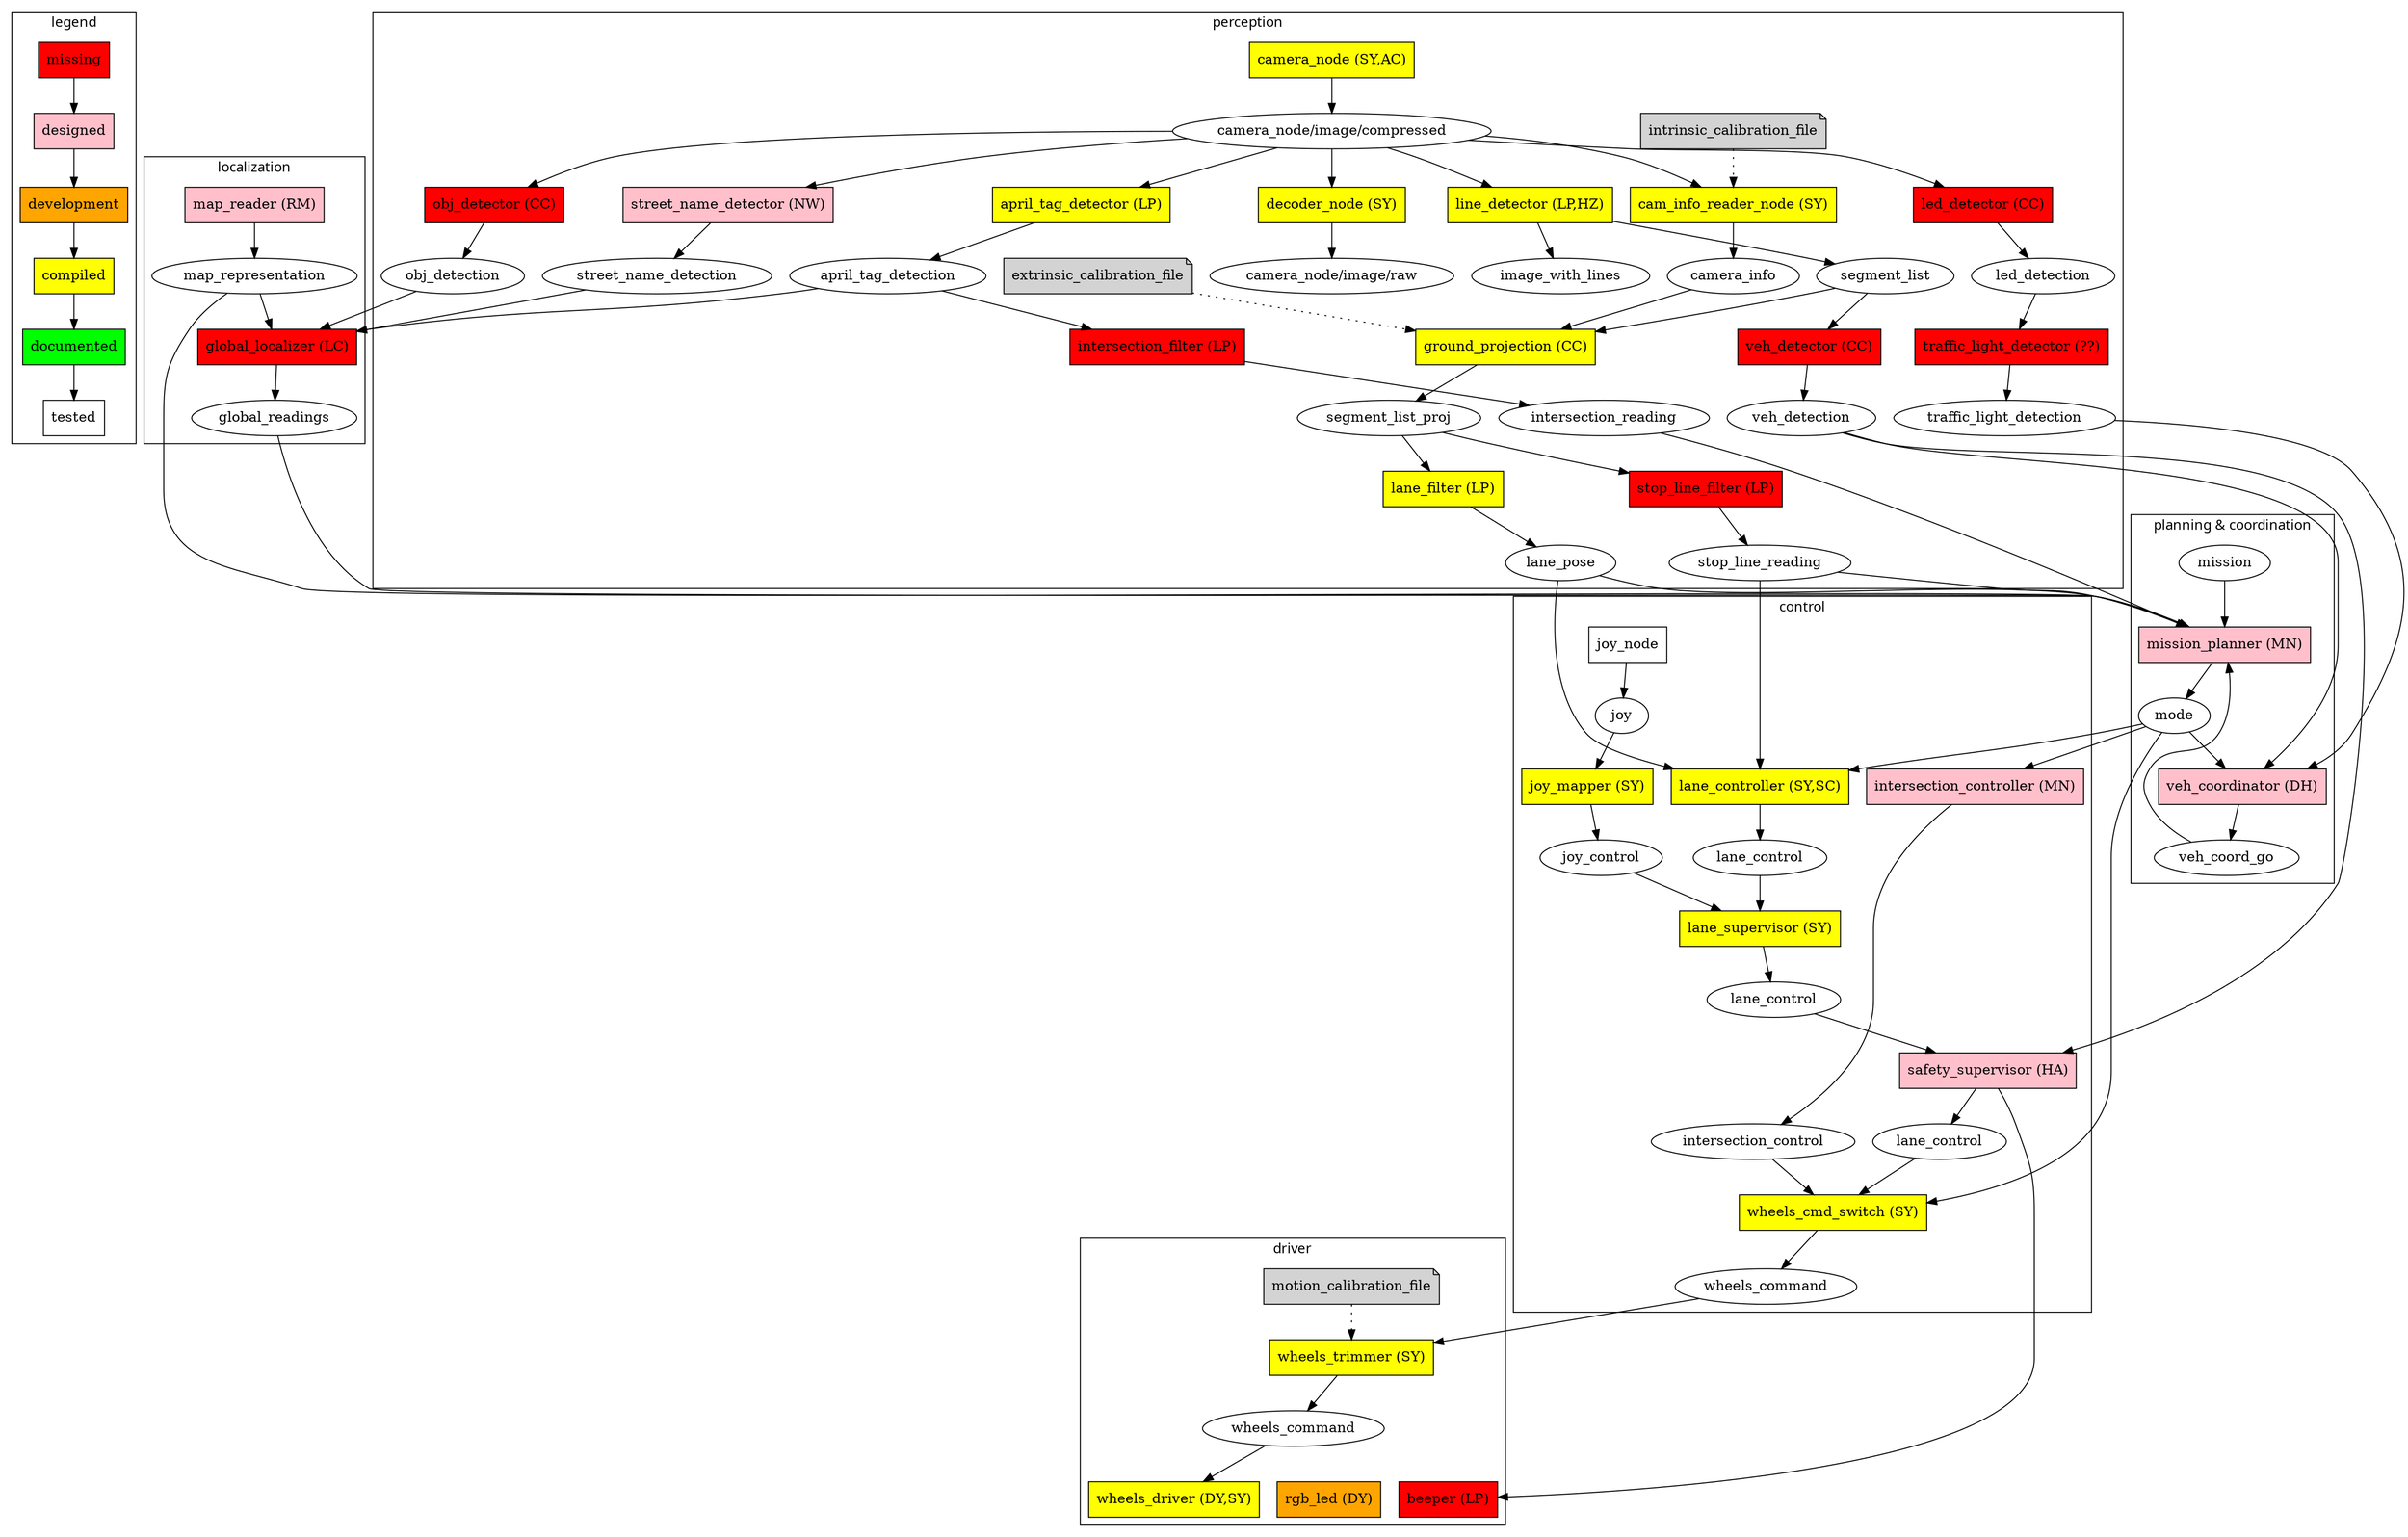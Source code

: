 digraph D {
	fontname="sans";

	subgraph cluster_legend{
		label="legend"
		// ROS Topics
		//topic_name;
		// ROS Nodes
		node [shape=box,fillcolor=white,style=filled];
		missing [label="missing", fillcolor=red];
		designed [label="designed", fillcolor=pink];
		development [label="development", fillcolor=orange];
		compiled [label="compiled", fillcolor=yellow];
		documented [label="documented", fillcolor=green];
		tested [label="tested", fillcolor=white];
		// Connection
		missing->designed->development->compiled->documented->tested;
		//node_name -> topic_name [label="publish"];
		//topic_name -> node_name [label="subscribe"];
	}


	// ==== Nodes Definition ==== //
	node [shape=box,style=filled];
	subgraph node_missing{
		node [fillcolor=red];
		global_localizer[label="global_localizer (LC)"];
		intersection_filter[label="intersection_filter (LP)"];
		stop_line_filter[label="stop_line_filter (LP)"];
		led_detector[label="led_detector (CC)"];
		obj_detector[label="obj_detector (CC)"];
		beeper[label="beeper (LP)"];
		veh_detector[label="veh_detector (CC)"];
		traffic_light_detector[label="traffic_light_detector (??)"];
		//coordination_controller[label="coordination_controller (MN?)"];
	}
	subgraph node_designed{
		node [fillcolor=pink];
		intersection_controller[label="intersection_controller (MN)"];
		mission_planner[label="mission_planner (MN)"];
		street_name_detector[label="street_name_detector (NW)"];
		safety_supervisor[label="safety_supervisor (HA)"];
		map_reader[label="map_reader (RM)"];
		veh_coordinator[label="veh_coordinator (DH)"]
	}
	subgraph node_development{
		node [fillcolor=orange];
		rgb_led[label="rgb_led (DY)"];
	}
	subgraph node_compiled{
		node [fillcolor=yellow];
		wheels_driver[label="wheels_driver (DY,SY)"];
		wheels_cmd_switch[label="wheels_cmd_switch (SY)"]
		camera_node[label="camera_node (SY,AC)"];
		decoder_node[label="decoder_node (SY)"];
		cam_info_reader_node[label="cam_info_reader_node (SY)"];
		lane_controller[label="lane_controller (SY,SC)"];
		line_detector[label="line_detector (LP,HZ)"];
		april_tag_detector[label="april_tag_detector (LP)"];
		lane_supervisor[label="lane_supervisor (SY)"];
		joy_mapper[label="joy_mapper (SY)"];
		ground_projection[label="ground_projection (CC)"];
		wheels_trimmer[label="wheels_trimmer (SY)"];
		lane_filter[label="lane_filter (LP)"]; 
	}
	subgraph node_documented{
		node [fillcolor=green];
	}
	subgraph node_tested{
		node [fillcolor=white];
		joy_node[label="joy_node"];
		//image_proc;
	}

	// Nodes Definition
	node [shape=note,style=filled];
	subgraph files{
		motion_calibration_file;
		extrinsic_calibration_file;
		intrinsic_calibration_file;
	}

	//{rank=max; wheels_driver;beeper;rgb_led}
	//{rank=min; map_reader;joy_node;camera_node}

	//subgraph node_test {
		//node[shape=box,fillcolor=red];
		//street_name_detector;
		//joy_node;
		//joy_mapper;
	//}

	// Topics
	node [shape=ellipse,style=""];
	//{rank=same; mission; joy; map_representation;}
	map_representation;
	//img_low;
	//img_high;
	segment_list;
	segment_list_proj;
	image_with_lines;
	lane_pose; //LaneReading: y, phi, sigma_y, sigma_phi, status
	lane_control;
	lane_control_sup[label="lane_control"];
	lane_control_safe[label="lane_control"];
	april_tag_detection;
	led_detection;
	veh_detection;
	traffic_light_detection;
	intersection_reading;
	obj_detection;
	global_readings;
	stop_line_reading;
	mode;
	mission;
	joy_control;
	intersection_control;
	street_name_detection;
	veh_coord_go;
	wheels_command;
	wheels_command_switch[label="wheels_command"];
	//coordination_control;

	subgraph cluster_perception{
		label="perception"
		// Nodes
		camera_node;
		decoder_node;
		cam_info_reader_node;
		obj_detector;
		line_detector;
		lane_filter;
		april_tag_detector;
		april_tag_detection;
		led_detector;
		veh_detector;
		stop_line_filter;
		traffic_light_detector;
		intersection_filter;
		street_name_detector;
		ground_projection;

		// Files
		intrinsic_calibration_file;
		extrinsic_calibration_file;

		// Topics
		segment_list;
		segment_list_proj;
		//img_low;
		//img_high;
		april_tag_detection;
		lane_pose;
		image_with_lines;
		obj_detection;
		led_detection;
		veh_detection;
		stop_line_reading;
		traffic_light_detection;
		intersection_reading;
		street_name_detection;
		//img_low_rect;
		//img_high_rect;
		image_compressed[label="camera_node/image/compressed"];
		image_raw[label="camera_node/image/raw"];
		camera_info;
		//{rank=same; image_compressed;image_raw;camera_info}
		//{rank=same; extrinsic_calibration_file, ground_projection}
	}

	subgraph cluster_control{
		label="control"
		// Nodes
		joy_node;
		joy_mapper;
		lane_controller;
		intersection_controller;
		//coordination_controller;
		lane_supervisor;
		safety_supervisor;
		wheels_cmd_switch;
		// Topics
		joy_control;
		joy;
		lane_control;
		lane_control_sup;
		lane_control_safe;
		intersection_control;
		wheels_command_switch;
		//coordination_control;
		{rank=same; intersection_controller;lane_controller}
		{rank=same; lane_control_safe;intersection_control}
	}

	subgraph cluster_localization{
		label="localization"
		// Nodes
		map_reader;
		global_localizer;

		// Topics
		map_representation;
		global_readings;
	}

	subgraph cluster_planning{
		label="planning & coordination"
		// Nodes
		mission_planner;
		veh_coordinator;
		// Topics
		veh_coord_go;
		mission;
		mode;
	}

	subgraph cluster_driver{
		label="driver"
		// Nodes
		wheels_trimmer;
		wheels_driver;
		beeper;
		rgb_led;
		{rank=same; wheels_driver, beeper,rgb_led}
		// Files
		motion_calibration_file

		// Topics
		wheels_command;
	}


	// Connections
	//img_low->image_proc;
	//img_high->image_proc;
	//image_proc->img_low_rect;
	//image_proc->img_high_rect;

	//camera_node->camera_info;
	camera_node->image_compressed;
	intrinsic_calibration_file->cam_info_reader_node[style="dotted"];
	//cam_info_reader_node->image_compressed[dir=back];
	image_compressed->cam_info_reader_node;
	cam_info_reader_node->camera_info;
	//image_compressed->img_downsampler;
	//img_downsampler->img_high;
	//img_downsampler->img_low;


	image_compressed->line_detector;
	image_compressed->led_detector;
	//decoder_node->image_compressed [dir=back];
	image_compressed->decoder_node;
	decoder_node->image_raw;


	image_compressed->april_tag_detector;
	image_compressed->obj_detector;
	image_compressed->street_name_detector;
	street_name_detector->street_name_detection;

	led_detector->led_detection;
	//led_detection->veh_detector;
	led_detection->traffic_light_detector;
	
	segment_list->veh_detector;
	veh_detector->veh_detection;
	traffic_light_detector->traffic_light_detection;
	
	intersection_filter->intersection_reading;
	
	line_detector->segment_list #[label="SegmentList.msg"];
	line_detector->image_with_lines #[label="sensor_msgs/Image.msg"]
	
	segment_list_proj->stop_line_filter;
	segment_list_proj->lane_filter;

	lane_filter->lane_pose #[label="LaneReading.msg"];
	lane_pose->lane_controller #[label="LaneReading.msg"];
	lane_pose->mission_planner;

	stop_line_filter->stop_line_reading;
	stop_line_reading->lane_controller;
	stop_line_reading->mission_planner;
	
	obj_detector->obj_detection;
	obj_detection->global_localizer;
	street_name_detection->global_localizer;
	april_tag_detector->april_tag_detection;
	april_tag_detection->intersection_filter;
	april_tag_detection->global_localizer;
	global_localizer->global_readings;
	
	map_reader -> map_representation;
	map_representation->global_localizer;
	map_representation->mission_planner;
	
	joy_node->joy->joy_mapper->joy_control;
	joy_control-> lane_supervisor #[label="CarControl.msg"];
	lane_controller->lane_control;
	lane_control-> lane_supervisor #[label="CarControl.msg"];
	lane_supervisor-> lane_control_sup;
	lane_control_sup->safety_supervisor;
	safety_supervisor->lane_control_safe;
	safety_supervisor->beeper;
	
	//intersection_reading->intersection_controller;
	intersection_reading->mission_planner;
	//traffic_light_detection->intersection_controller;

	veh_detection->safety_supervisor;
	intersection_controller->intersection_control;
	global_readings->mission_planner;
	mission_planner->mode;
	mission->mission_planner;

	extrinsic_calibration_file->ground_projection[style="dotted"];
	camera_info->ground_projection;
	segment_list->ground_projection;
	ground_projection->segment_list_proj;

	//obj_detection->veh_coordinator;
	veh_detection->veh_coordinator;
	traffic_light_detection->veh_coordinator;
	//veh_coord_go->mission_planner;
	//veh_coord_go->veh_coordinator [dir=back];
	veh_coordinator->veh_coord_go;
	//mission_planner->veh_coord_go [dir=back];
	veh_coord_go->mission_planner;

	mode->veh_coordinator;
	mode->lane_controller;
	mode->intersection_controller;
	//mode->coordination_controller;

	//coordination_controller->coordination_control;
	//coordination_control->wheels_cmd_switch;
	mode->wheels_cmd_switch;
	wheels_cmd_switch->wheels_command_switch;
	wheels_command_switch->wheels_trimmer;
	motion_calibration_file->wheels_trimmer[style="dotted"]
	wheels_trimmer->wheels_command;
	lane_control_safe->wheels_cmd_switch;
	intersection_control->wheels_cmd_switch;
	wheels_command->wheels_driver;

	//TODO annotate msg type.
}